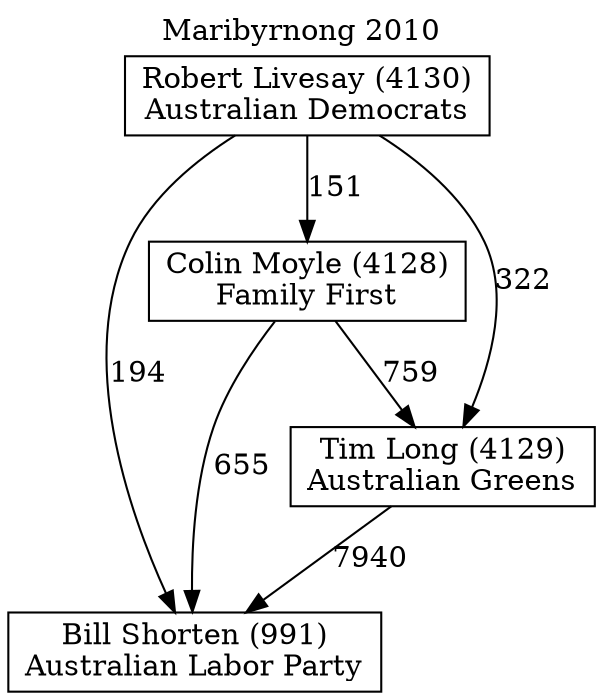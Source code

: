 // House preference flow
digraph "Bill Shorten (991)_Maribyrnong_2010" {
	graph [label="Maribyrnong 2010" labelloc=t mclimit=10]
	node [shape=box]
	"Bill Shorten (991)" [label="Bill Shorten (991)
Australian Labor Party"]
	"Colin Moyle (4128)" [label="Colin Moyle (4128)
Family First"]
	"Robert Livesay (4130)" [label="Robert Livesay (4130)
Australian Democrats"]
	"Tim Long (4129)" [label="Tim Long (4129)
Australian Greens"]
	"Colin Moyle (4128)" -> "Bill Shorten (991)" [label=655]
	"Colin Moyle (4128)" -> "Tim Long (4129)" [label=759]
	"Robert Livesay (4130)" -> "Bill Shorten (991)" [label=194]
	"Robert Livesay (4130)" -> "Colin Moyle (4128)" [label=151]
	"Robert Livesay (4130)" -> "Tim Long (4129)" [label=322]
	"Tim Long (4129)" -> "Bill Shorten (991)" [label=7940]
}
